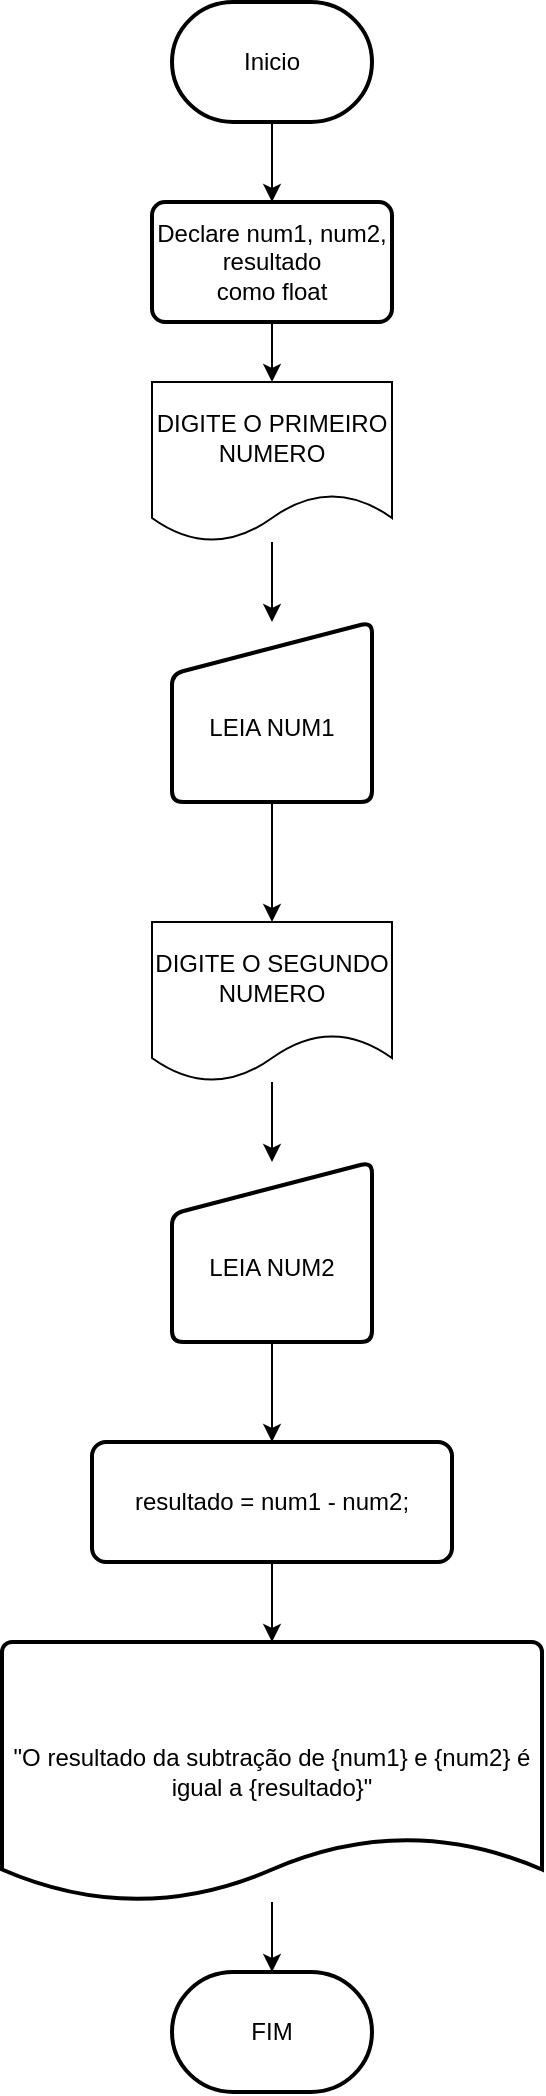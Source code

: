 <mxfile version="21.7.2" type="device">
  <diagram name="Page-1" id="PKeLN0TRE7tZz4AtW1LR">
    <mxGraphModel dx="954" dy="602" grid="1" gridSize="10" guides="1" tooltips="1" connect="1" arrows="1" fold="1" page="1" pageScale="1" pageWidth="850" pageHeight="1100" math="0" shadow="0">
      <root>
        <mxCell id="0" />
        <mxCell id="1" parent="0" />
        <mxCell id="_HqYI-Lv1e-x0129nHfc-14" value="" style="edgeStyle=orthogonalEdgeStyle;rounded=0;orthogonalLoop=1;jettySize=auto;html=1;entryX=0.5;entryY=0;entryDx=0;entryDy=0;" parent="1" source="_HqYI-Lv1e-x0129nHfc-1" target="_HqYI-Lv1e-x0129nHfc-15" edge="1">
          <mxGeometry relative="1" as="geometry" />
        </mxCell>
        <mxCell id="_HqYI-Lv1e-x0129nHfc-1" value="&lt;div&gt;Inicio&lt;/div&gt;" style="strokeWidth=2;html=1;shape=mxgraph.flowchart.terminator;whiteSpace=wrap;" parent="1" vertex="1">
          <mxGeometry x="375" y="75" width="100" height="60" as="geometry" />
        </mxCell>
        <mxCell id="_HqYI-Lv1e-x0129nHfc-21" value="" style="edgeStyle=orthogonalEdgeStyle;rounded=0;orthogonalLoop=1;jettySize=auto;html=1;" parent="1" source="_HqYI-Lv1e-x0129nHfc-12" target="_HqYI-Lv1e-x0129nHfc-19" edge="1">
          <mxGeometry relative="1" as="geometry" />
        </mxCell>
        <mxCell id="_HqYI-Lv1e-x0129nHfc-12" value="&lt;div&gt;DIGITE O PRIMEIRO&lt;/div&gt;&lt;div&gt;NUMERO&lt;br&gt;&lt;/div&gt;" style="shape=document;whiteSpace=wrap;html=1;boundedLbl=1;" parent="1" vertex="1">
          <mxGeometry x="365" y="265" width="120" height="80" as="geometry" />
        </mxCell>
        <mxCell id="_HqYI-Lv1e-x0129nHfc-17" value="" style="edgeStyle=orthogonalEdgeStyle;rounded=0;orthogonalLoop=1;jettySize=auto;html=1;" parent="1" source="_HqYI-Lv1e-x0129nHfc-15" target="_HqYI-Lv1e-x0129nHfc-12" edge="1">
          <mxGeometry relative="1" as="geometry" />
        </mxCell>
        <mxCell id="_HqYI-Lv1e-x0129nHfc-15" value="&lt;div&gt;Declare num1, num2, resultado&lt;br&gt;&lt;/div&gt;como float" style="whiteSpace=wrap;html=1;strokeWidth=2;rounded=1;arcSize=11;" parent="1" vertex="1">
          <mxGeometry x="365" y="175" width="120" height="60" as="geometry" />
        </mxCell>
        <mxCell id="_HqYI-Lv1e-x0129nHfc-27" value="" style="edgeStyle=orthogonalEdgeStyle;rounded=0;orthogonalLoop=1;jettySize=auto;html=1;" parent="1" source="_HqYI-Lv1e-x0129nHfc-19" target="_HqYI-Lv1e-x0129nHfc-23" edge="1">
          <mxGeometry relative="1" as="geometry" />
        </mxCell>
        <mxCell id="_HqYI-Lv1e-x0129nHfc-19" value="&lt;br&gt;&lt;div&gt;LEIA NUM1&lt;/div&gt;" style="html=1;strokeWidth=2;shape=manualInput;whiteSpace=wrap;rounded=1;size=26;arcSize=11;" parent="1" vertex="1">
          <mxGeometry x="375" y="385" width="100" height="90" as="geometry" />
        </mxCell>
        <mxCell id="_HqYI-Lv1e-x0129nHfc-28" value="" style="edgeStyle=orthogonalEdgeStyle;rounded=0;orthogonalLoop=1;jettySize=auto;html=1;" parent="1" source="_HqYI-Lv1e-x0129nHfc-23" target="_HqYI-Lv1e-x0129nHfc-26" edge="1">
          <mxGeometry relative="1" as="geometry" />
        </mxCell>
        <mxCell id="_HqYI-Lv1e-x0129nHfc-23" value="&lt;div&gt;DIGITE O SEGUNDO&lt;br&gt;&lt;/div&gt;&lt;div&gt;NUMERO&lt;br&gt;&lt;/div&gt;" style="shape=document;whiteSpace=wrap;html=1;boundedLbl=1;" parent="1" vertex="1">
          <mxGeometry x="365" y="535" width="120" height="80" as="geometry" />
        </mxCell>
        <mxCell id="_HqYI-Lv1e-x0129nHfc-30" value="" style="edgeStyle=orthogonalEdgeStyle;rounded=0;orthogonalLoop=1;jettySize=auto;html=1;" parent="1" source="_HqYI-Lv1e-x0129nHfc-26" target="_HqYI-Lv1e-x0129nHfc-29" edge="1">
          <mxGeometry relative="1" as="geometry" />
        </mxCell>
        <mxCell id="_HqYI-Lv1e-x0129nHfc-26" value="&lt;br&gt;&lt;div&gt;LEIA NUM2&lt;/div&gt;" style="html=1;strokeWidth=2;shape=manualInput;whiteSpace=wrap;rounded=1;size=26;arcSize=11;" parent="1" vertex="1">
          <mxGeometry x="375" y="655" width="100" height="90" as="geometry" />
        </mxCell>
        <mxCell id="_HqYI-Lv1e-x0129nHfc-32" value="" style="edgeStyle=orthogonalEdgeStyle;rounded=0;orthogonalLoop=1;jettySize=auto;html=1;" parent="1" source="_HqYI-Lv1e-x0129nHfc-29" target="_HqYI-Lv1e-x0129nHfc-31" edge="1">
          <mxGeometry relative="1" as="geometry" />
        </mxCell>
        <mxCell id="_HqYI-Lv1e-x0129nHfc-29" value="&lt;div&gt;resultado = num1 - num2;&lt;/div&gt;" style="rounded=1;whiteSpace=wrap;html=1;absoluteArcSize=1;arcSize=14;strokeWidth=2;" parent="1" vertex="1">
          <mxGeometry x="335" y="795" width="180" height="60" as="geometry" />
        </mxCell>
        <mxCell id="EqXl3d77nluJspqVkF0w-2" value="" style="edgeStyle=orthogonalEdgeStyle;rounded=0;orthogonalLoop=1;jettySize=auto;html=1;" edge="1" parent="1" source="_HqYI-Lv1e-x0129nHfc-31" target="EqXl3d77nluJspqVkF0w-1">
          <mxGeometry relative="1" as="geometry" />
        </mxCell>
        <mxCell id="_HqYI-Lv1e-x0129nHfc-31" value="&quot;O resultado da subtração de {num1} e {num2} é igual a {resultado}&quot; " style="strokeWidth=2;html=1;shape=mxgraph.flowchart.document2;whiteSpace=wrap;size=0.25;" parent="1" vertex="1">
          <mxGeometry x="290" y="895" width="270" height="130" as="geometry" />
        </mxCell>
        <mxCell id="EqXl3d77nluJspqVkF0w-1" value="FIM" style="strokeWidth=2;html=1;shape=mxgraph.flowchart.terminator;whiteSpace=wrap;" vertex="1" parent="1">
          <mxGeometry x="375" y="1060" width="100" height="60" as="geometry" />
        </mxCell>
      </root>
    </mxGraphModel>
  </diagram>
</mxfile>

